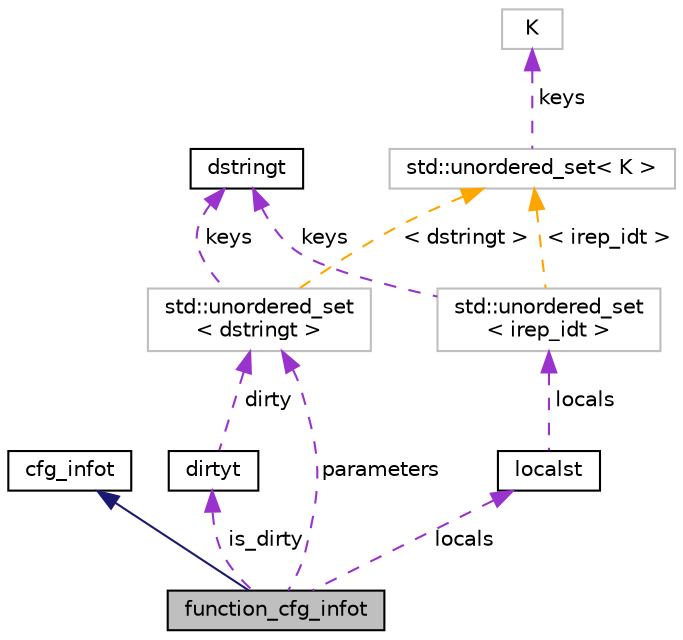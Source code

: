 digraph "function_cfg_infot"
{
 // LATEX_PDF_SIZE
  bgcolor="transparent";
  edge [fontname="Helvetica",fontsize="10",labelfontname="Helvetica",labelfontsize="10"];
  node [fontname="Helvetica",fontsize="10",shape=record];
  Node1 [label="function_cfg_infot",height=0.2,width=0.4,color="black", fillcolor="grey75", style="filled", fontcolor="black",tooltip=" "];
  Node2 -> Node1 [dir="back",color="midnightblue",fontsize="10",style="solid",fontname="Helvetica"];
  Node2 [label="cfg_infot",height=0.2,width=0.4,color="black",URL="$classcfg__infot.html",tooltip="Stores information about a goto function computed from its CFG."];
  Node3 -> Node1 [dir="back",color="darkorchid3",fontsize="10",style="dashed",label=" parameters" ,fontname="Helvetica"];
  Node3 [label="std::unordered_set\l\< dstringt \>",height=0.2,width=0.4,color="grey75",tooltip=" "];
  Node4 -> Node3 [dir="back",color="darkorchid3",fontsize="10",style="dashed",label=" keys" ,fontname="Helvetica"];
  Node4 [label="dstringt",height=0.2,width=0.4,color="black",URL="$classdstringt.html",tooltip="dstringt has one field, an unsigned integer no which is an index into a static table of strings."];
  Node5 -> Node3 [dir="back",color="orange",fontsize="10",style="dashed",label=" \< dstringt \>" ,fontname="Helvetica"];
  Node5 [label="std::unordered_set\< K \>",height=0.2,width=0.4,color="grey75",tooltip="STL class."];
  Node6 -> Node5 [dir="back",color="darkorchid3",fontsize="10",style="dashed",label=" keys" ,fontname="Helvetica"];
  Node6 [label="K",height=0.2,width=0.4,color="grey75",tooltip=" "];
  Node7 -> Node1 [dir="back",color="darkorchid3",fontsize="10",style="dashed",label=" is_dirty" ,fontname="Helvetica"];
  Node7 [label="dirtyt",height=0.2,width=0.4,color="black",URL="$classdirtyt.html",tooltip="Dirty variables are ones which have their address taken so we can't reliably work out where they may ..."];
  Node3 -> Node7 [dir="back",color="darkorchid3",fontsize="10",style="dashed",label=" dirty" ,fontname="Helvetica"];
  Node8 -> Node1 [dir="back",color="darkorchid3",fontsize="10",style="dashed",label=" locals" ,fontname="Helvetica"];
  Node8 [label="localst",height=0.2,width=0.4,color="black",URL="$classlocalst.html",tooltip=" "];
  Node9 -> Node8 [dir="back",color="darkorchid3",fontsize="10",style="dashed",label=" locals" ,fontname="Helvetica"];
  Node9 [label="std::unordered_set\l\< irep_idt \>",height=0.2,width=0.4,color="grey75",tooltip=" "];
  Node4 -> Node9 [dir="back",color="darkorchid3",fontsize="10",style="dashed",label=" keys" ,fontname="Helvetica"];
  Node5 -> Node9 [dir="back",color="orange",fontsize="10",style="dashed",label=" \< irep_idt \>" ,fontname="Helvetica"];
}
